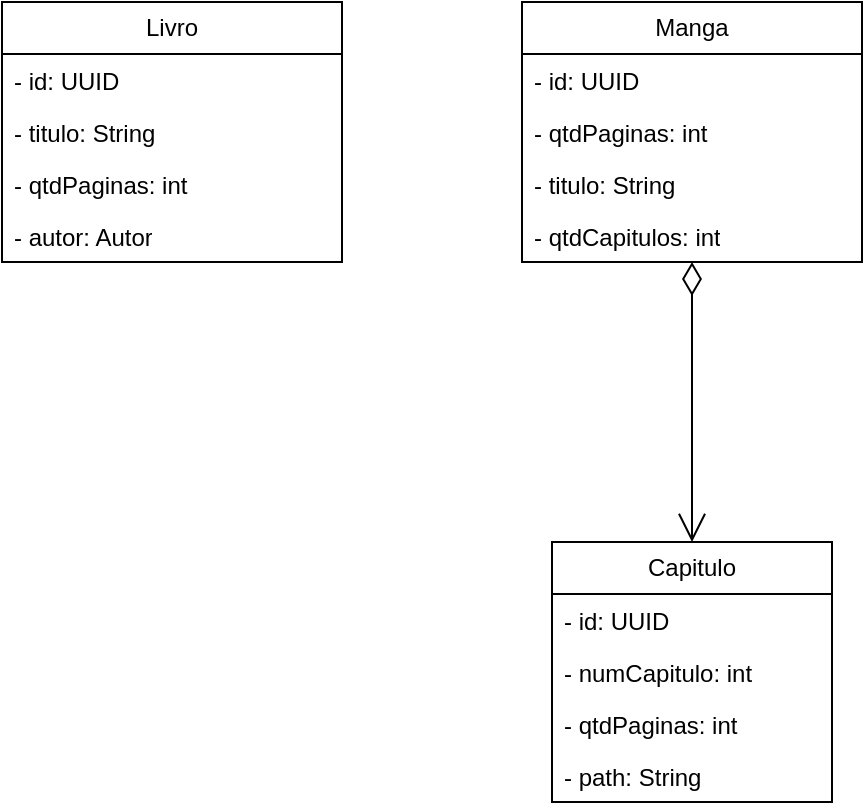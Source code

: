 <mxfile version="25.0.1">
  <diagram name="Página-1" id="kePlmxGpmtF4XziNF2wc">
    <mxGraphModel dx="1203" dy="735" grid="1" gridSize="10" guides="1" tooltips="1" connect="1" arrows="1" fold="1" page="1" pageScale="1" pageWidth="827" pageHeight="1169" math="0" shadow="0">
      <root>
        <mxCell id="0" />
        <mxCell id="1" parent="0" />
        <mxCell id="WqoEhId0y--rwxdPDdoJ-1" value="Livro" style="swimlane;fontStyle=0;childLayout=stackLayout;horizontal=1;startSize=26;fillColor=none;horizontalStack=0;resizeParent=1;resizeParentMax=0;resizeLast=0;collapsible=1;marginBottom=0;whiteSpace=wrap;html=1;" vertex="1" parent="1">
          <mxGeometry x="100" y="370" width="170" height="130" as="geometry" />
        </mxCell>
        <mxCell id="WqoEhId0y--rwxdPDdoJ-25" value="- id: UUID" style="text;strokeColor=none;fillColor=none;align=left;verticalAlign=top;spacingLeft=4;spacingRight=4;overflow=hidden;rotatable=0;points=[[0,0.5],[1,0.5]];portConstraint=eastwest;whiteSpace=wrap;html=1;" vertex="1" parent="WqoEhId0y--rwxdPDdoJ-1">
          <mxGeometry y="26" width="170" height="26" as="geometry" />
        </mxCell>
        <mxCell id="WqoEhId0y--rwxdPDdoJ-10" value="- titulo: String" style="text;strokeColor=none;fillColor=none;align=left;verticalAlign=top;spacingLeft=4;spacingRight=4;overflow=hidden;rotatable=0;points=[[0,0.5],[1,0.5]];portConstraint=eastwest;whiteSpace=wrap;html=1;" vertex="1" parent="WqoEhId0y--rwxdPDdoJ-1">
          <mxGeometry y="52" width="170" height="26" as="geometry" />
        </mxCell>
        <mxCell id="WqoEhId0y--rwxdPDdoJ-12" value="- qtdPaginas: int" style="text;strokeColor=none;fillColor=none;align=left;verticalAlign=top;spacingLeft=4;spacingRight=4;overflow=hidden;rotatable=0;points=[[0,0.5],[1,0.5]];portConstraint=eastwest;whiteSpace=wrap;html=1;" vertex="1" parent="WqoEhId0y--rwxdPDdoJ-1">
          <mxGeometry y="78" width="170" height="26" as="geometry" />
        </mxCell>
        <mxCell id="WqoEhId0y--rwxdPDdoJ-13" value="- autor: Autor&lt;div&gt;&lt;br&gt;&lt;/div&gt;" style="text;strokeColor=none;fillColor=none;align=left;verticalAlign=top;spacingLeft=4;spacingRight=4;overflow=hidden;rotatable=0;points=[[0,0.5],[1,0.5]];portConstraint=eastwest;whiteSpace=wrap;html=1;" vertex="1" parent="WqoEhId0y--rwxdPDdoJ-1">
          <mxGeometry y="104" width="170" height="26" as="geometry" />
        </mxCell>
        <mxCell id="WqoEhId0y--rwxdPDdoJ-5" value="Manga" style="swimlane;fontStyle=0;childLayout=stackLayout;horizontal=1;startSize=26;fillColor=none;horizontalStack=0;resizeParent=1;resizeParentMax=0;resizeLast=0;collapsible=1;marginBottom=0;whiteSpace=wrap;html=1;" vertex="1" parent="1">
          <mxGeometry x="360" y="370" width="170" height="130" as="geometry" />
        </mxCell>
        <mxCell id="WqoEhId0y--rwxdPDdoJ-24" value="- id: UUID" style="text;strokeColor=none;fillColor=none;align=left;verticalAlign=top;spacingLeft=4;spacingRight=4;overflow=hidden;rotatable=0;points=[[0,0.5],[1,0.5]];portConstraint=eastwest;whiteSpace=wrap;html=1;" vertex="1" parent="WqoEhId0y--rwxdPDdoJ-5">
          <mxGeometry y="26" width="170" height="26" as="geometry" />
        </mxCell>
        <mxCell id="WqoEhId0y--rwxdPDdoJ-49" value="- qtdPaginas: int" style="text;strokeColor=none;fillColor=none;align=left;verticalAlign=top;spacingLeft=4;spacingRight=4;overflow=hidden;rotatable=0;points=[[0,0.5],[1,0.5]];portConstraint=eastwest;whiteSpace=wrap;html=1;" vertex="1" parent="WqoEhId0y--rwxdPDdoJ-5">
          <mxGeometry y="52" width="170" height="26" as="geometry" />
        </mxCell>
        <mxCell id="WqoEhId0y--rwxdPDdoJ-48" value="- titulo: String" style="text;strokeColor=none;fillColor=none;align=left;verticalAlign=top;spacingLeft=4;spacingRight=4;overflow=hidden;rotatable=0;points=[[0,0.5],[1,0.5]];portConstraint=eastwest;whiteSpace=wrap;html=1;" vertex="1" parent="WqoEhId0y--rwxdPDdoJ-5">
          <mxGeometry y="78" width="170" height="26" as="geometry" />
        </mxCell>
        <mxCell id="WqoEhId0y--rwxdPDdoJ-23" value="- qtdCapitulos: int" style="text;strokeColor=none;fillColor=none;align=left;verticalAlign=top;spacingLeft=4;spacingRight=4;overflow=hidden;rotatable=0;points=[[0,0.5],[1,0.5]];portConstraint=eastwest;whiteSpace=wrap;html=1;" vertex="1" parent="WqoEhId0y--rwxdPDdoJ-5">
          <mxGeometry y="104" width="170" height="26" as="geometry" />
        </mxCell>
        <mxCell id="WqoEhId0y--rwxdPDdoJ-26" value="Capitulo" style="swimlane;fontStyle=0;childLayout=stackLayout;horizontal=1;startSize=26;fillColor=none;horizontalStack=0;resizeParent=1;resizeParentMax=0;resizeLast=0;collapsible=1;marginBottom=0;whiteSpace=wrap;html=1;" vertex="1" parent="1">
          <mxGeometry x="375" y="640" width="140" height="130" as="geometry" />
        </mxCell>
        <mxCell id="WqoEhId0y--rwxdPDdoJ-27" value="- id: UUID" style="text;strokeColor=none;fillColor=none;align=left;verticalAlign=top;spacingLeft=4;spacingRight=4;overflow=hidden;rotatable=0;points=[[0,0.5],[1,0.5]];portConstraint=eastwest;whiteSpace=wrap;html=1;" vertex="1" parent="WqoEhId0y--rwxdPDdoJ-26">
          <mxGeometry y="26" width="140" height="26" as="geometry" />
        </mxCell>
        <mxCell id="WqoEhId0y--rwxdPDdoJ-28" value="- numCapitulo: int&lt;div&gt;&lt;br&gt;&lt;/div&gt;" style="text;strokeColor=none;fillColor=none;align=left;verticalAlign=top;spacingLeft=4;spacingRight=4;overflow=hidden;rotatable=0;points=[[0,0.5],[1,0.5]];portConstraint=eastwest;whiteSpace=wrap;html=1;" vertex="1" parent="WqoEhId0y--rwxdPDdoJ-26">
          <mxGeometry y="52" width="140" height="26" as="geometry" />
        </mxCell>
        <mxCell id="WqoEhId0y--rwxdPDdoJ-50" value="- qtdPaginas: int" style="text;strokeColor=none;fillColor=none;align=left;verticalAlign=top;spacingLeft=4;spacingRight=4;overflow=hidden;rotatable=0;points=[[0,0.5],[1,0.5]];portConstraint=eastwest;whiteSpace=wrap;html=1;" vertex="1" parent="WqoEhId0y--rwxdPDdoJ-26">
          <mxGeometry y="78" width="140" height="26" as="geometry" />
        </mxCell>
        <mxCell id="WqoEhId0y--rwxdPDdoJ-31" value="- path: String" style="text;strokeColor=none;fillColor=none;align=left;verticalAlign=top;spacingLeft=4;spacingRight=4;overflow=hidden;rotatable=0;points=[[0,0.5],[1,0.5]];portConstraint=eastwest;whiteSpace=wrap;html=1;" vertex="1" parent="WqoEhId0y--rwxdPDdoJ-26">
          <mxGeometry y="104" width="140" height="26" as="geometry" />
        </mxCell>
        <mxCell id="WqoEhId0y--rwxdPDdoJ-39" value="" style="endArrow=open;html=1;endSize=12;startArrow=diamondThin;startSize=14;startFill=0;edgeStyle=orthogonalEdgeStyle;align=left;verticalAlign=bottom;rounded=0;exitX=0.5;exitY=1;exitDx=0;exitDy=0;entryX=0.5;entryY=0;entryDx=0;entryDy=0;" edge="1" parent="1" source="WqoEhId0y--rwxdPDdoJ-5" target="WqoEhId0y--rwxdPDdoJ-26">
          <mxGeometry x="-0.053" y="105" relative="1" as="geometry">
            <mxPoint x="450" y="490" as="sourcePoint" />
            <mxPoint x="550" y="520" as="targetPoint" />
            <mxPoint as="offset" />
          </mxGeometry>
        </mxCell>
      </root>
    </mxGraphModel>
  </diagram>
</mxfile>
